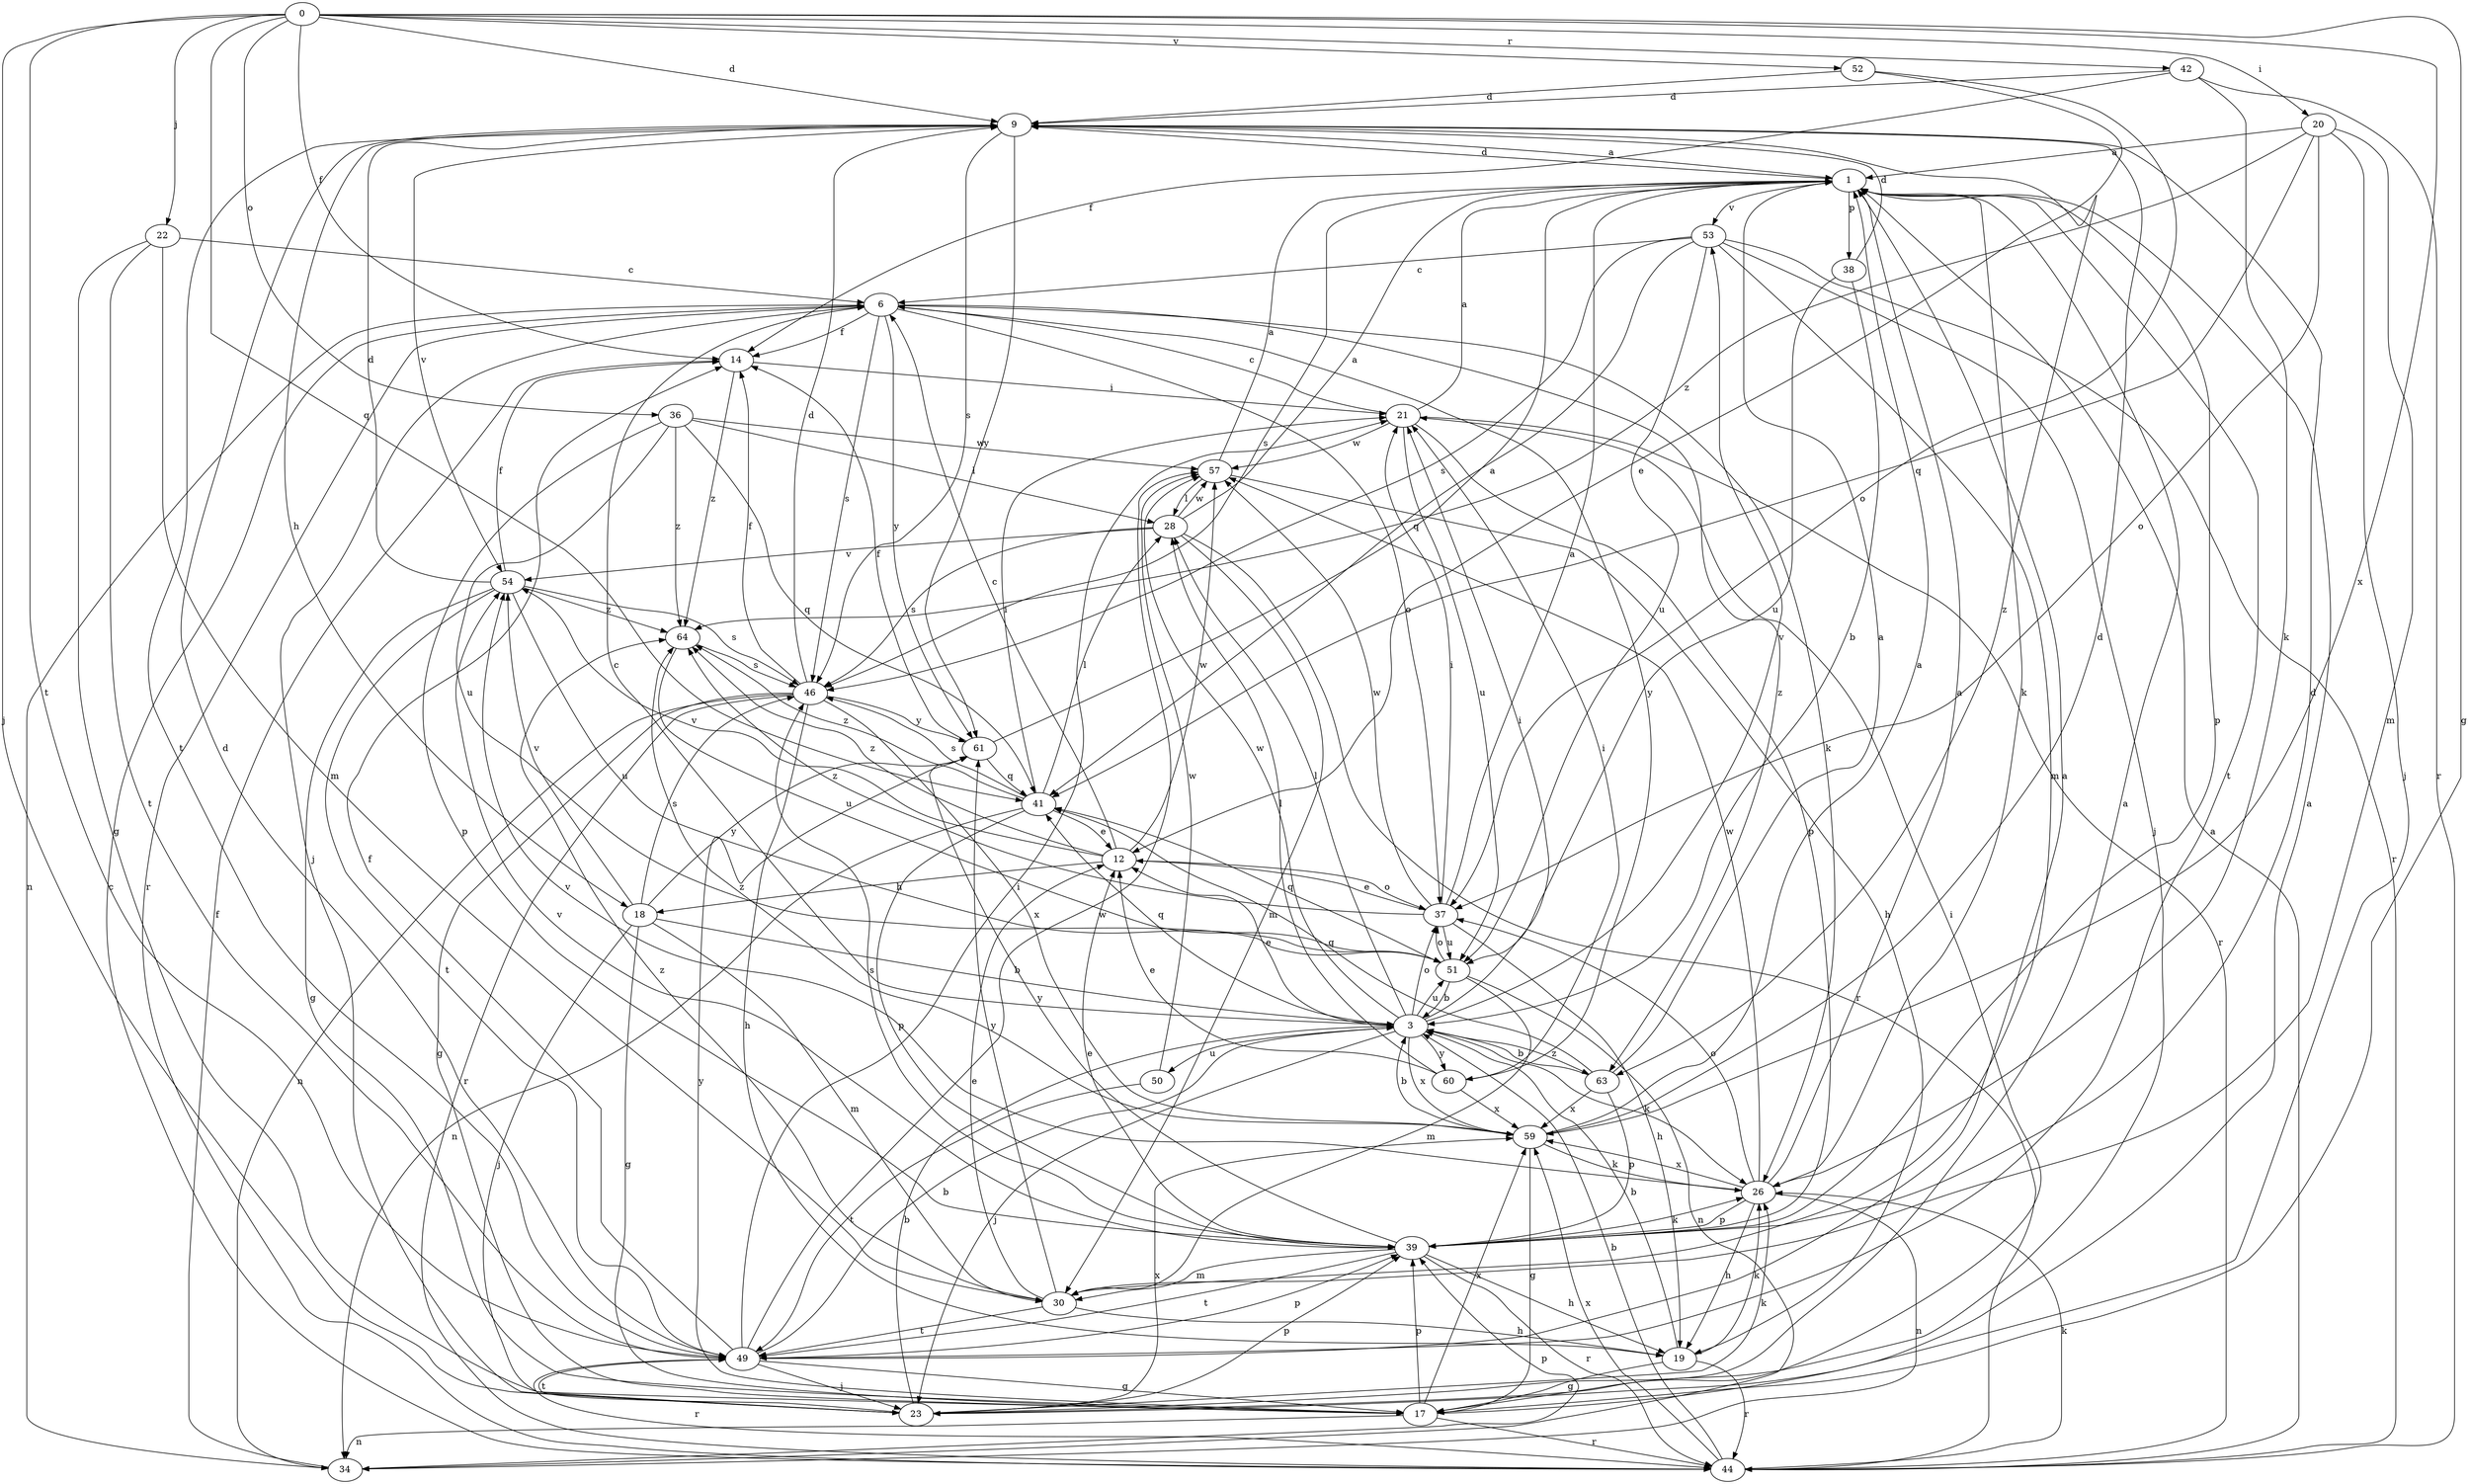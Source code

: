 strict digraph  {
0;
1;
3;
6;
9;
12;
14;
17;
18;
19;
20;
21;
22;
23;
26;
28;
30;
34;
36;
37;
38;
39;
41;
42;
44;
46;
49;
50;
51;
52;
53;
54;
57;
59;
60;
61;
63;
64;
0 -> 9  [label=d];
0 -> 14  [label=f];
0 -> 17  [label=g];
0 -> 20  [label=i];
0 -> 22  [label=j];
0 -> 23  [label=j];
0 -> 36  [label=o];
0 -> 41  [label=q];
0 -> 42  [label=r];
0 -> 49  [label=t];
0 -> 52  [label=v];
0 -> 59  [label=x];
1 -> 9  [label=d];
1 -> 26  [label=k];
1 -> 38  [label=p];
1 -> 39  [label=p];
1 -> 46  [label=s];
1 -> 49  [label=t];
1 -> 53  [label=v];
3 -> 6  [label=c];
3 -> 12  [label=e];
3 -> 21  [label=i];
3 -> 23  [label=j];
3 -> 26  [label=k];
3 -> 28  [label=l];
3 -> 37  [label=o];
3 -> 41  [label=q];
3 -> 50  [label=u];
3 -> 51  [label=u];
3 -> 53  [label=v];
3 -> 57  [label=w];
3 -> 59  [label=x];
3 -> 60  [label=y];
3 -> 63  [label=z];
6 -> 14  [label=f];
6 -> 23  [label=j];
6 -> 26  [label=k];
6 -> 34  [label=n];
6 -> 37  [label=o];
6 -> 44  [label=r];
6 -> 46  [label=s];
6 -> 60  [label=y];
6 -> 61  [label=y];
6 -> 63  [label=z];
9 -> 1  [label=a];
9 -> 18  [label=h];
9 -> 46  [label=s];
9 -> 49  [label=t];
9 -> 54  [label=v];
9 -> 61  [label=y];
9 -> 63  [label=z];
12 -> 6  [label=c];
12 -> 18  [label=h];
12 -> 37  [label=o];
12 -> 54  [label=v];
12 -> 57  [label=w];
12 -> 64  [label=z];
14 -> 21  [label=i];
14 -> 64  [label=z];
17 -> 1  [label=a];
17 -> 21  [label=i];
17 -> 34  [label=n];
17 -> 39  [label=p];
17 -> 44  [label=r];
17 -> 59  [label=x];
17 -> 61  [label=y];
18 -> 3  [label=b];
18 -> 17  [label=g];
18 -> 23  [label=j];
18 -> 30  [label=m];
18 -> 46  [label=s];
18 -> 54  [label=v];
18 -> 61  [label=y];
19 -> 3  [label=b];
19 -> 17  [label=g];
19 -> 26  [label=k];
19 -> 44  [label=r];
20 -> 1  [label=a];
20 -> 23  [label=j];
20 -> 30  [label=m];
20 -> 37  [label=o];
20 -> 41  [label=q];
20 -> 64  [label=z];
21 -> 1  [label=a];
21 -> 6  [label=c];
21 -> 39  [label=p];
21 -> 44  [label=r];
21 -> 51  [label=u];
21 -> 57  [label=w];
22 -> 6  [label=c];
22 -> 17  [label=g];
22 -> 30  [label=m];
22 -> 49  [label=t];
23 -> 1  [label=a];
23 -> 3  [label=b];
23 -> 26  [label=k];
23 -> 39  [label=p];
23 -> 49  [label=t];
23 -> 59  [label=x];
26 -> 1  [label=a];
26 -> 19  [label=h];
26 -> 34  [label=n];
26 -> 37  [label=o];
26 -> 39  [label=p];
26 -> 54  [label=v];
26 -> 57  [label=w];
26 -> 59  [label=x];
28 -> 1  [label=a];
28 -> 30  [label=m];
28 -> 44  [label=r];
28 -> 46  [label=s];
28 -> 54  [label=v];
28 -> 57  [label=w];
30 -> 12  [label=e];
30 -> 19  [label=h];
30 -> 49  [label=t];
30 -> 61  [label=y];
30 -> 64  [label=z];
34 -> 14  [label=f];
34 -> 39  [label=p];
36 -> 28  [label=l];
36 -> 39  [label=p];
36 -> 41  [label=q];
36 -> 51  [label=u];
36 -> 57  [label=w];
36 -> 64  [label=z];
37 -> 1  [label=a];
37 -> 12  [label=e];
37 -> 19  [label=h];
37 -> 21  [label=i];
37 -> 51  [label=u];
37 -> 57  [label=w];
37 -> 64  [label=z];
38 -> 3  [label=b];
38 -> 9  [label=d];
38 -> 51  [label=u];
39 -> 9  [label=d];
39 -> 12  [label=e];
39 -> 19  [label=h];
39 -> 26  [label=k];
39 -> 30  [label=m];
39 -> 44  [label=r];
39 -> 46  [label=s];
39 -> 49  [label=t];
39 -> 54  [label=v];
39 -> 61  [label=y];
41 -> 12  [label=e];
41 -> 21  [label=i];
41 -> 28  [label=l];
41 -> 34  [label=n];
41 -> 39  [label=p];
41 -> 46  [label=s];
41 -> 64  [label=z];
42 -> 9  [label=d];
42 -> 14  [label=f];
42 -> 26  [label=k];
42 -> 44  [label=r];
44 -> 1  [label=a];
44 -> 3  [label=b];
44 -> 6  [label=c];
44 -> 26  [label=k];
44 -> 59  [label=x];
46 -> 9  [label=d];
46 -> 14  [label=f];
46 -> 17  [label=g];
46 -> 19  [label=h];
46 -> 34  [label=n];
46 -> 44  [label=r];
46 -> 59  [label=x];
46 -> 61  [label=y];
49 -> 1  [label=a];
49 -> 3  [label=b];
49 -> 9  [label=d];
49 -> 14  [label=f];
49 -> 17  [label=g];
49 -> 21  [label=i];
49 -> 23  [label=j];
49 -> 39  [label=p];
49 -> 44  [label=r];
49 -> 57  [label=w];
50 -> 49  [label=t];
50 -> 57  [label=w];
51 -> 3  [label=b];
51 -> 30  [label=m];
51 -> 34  [label=n];
51 -> 37  [label=o];
51 -> 41  [label=q];
52 -> 9  [label=d];
52 -> 12  [label=e];
52 -> 37  [label=o];
53 -> 6  [label=c];
53 -> 23  [label=j];
53 -> 30  [label=m];
53 -> 41  [label=q];
53 -> 44  [label=r];
53 -> 46  [label=s];
53 -> 51  [label=u];
54 -> 9  [label=d];
54 -> 14  [label=f];
54 -> 17  [label=g];
54 -> 46  [label=s];
54 -> 49  [label=t];
54 -> 51  [label=u];
54 -> 64  [label=z];
57 -> 1  [label=a];
57 -> 19  [label=h];
57 -> 28  [label=l];
59 -> 1  [label=a];
59 -> 3  [label=b];
59 -> 9  [label=d];
59 -> 17  [label=g];
59 -> 26  [label=k];
59 -> 64  [label=z];
60 -> 12  [label=e];
60 -> 21  [label=i];
60 -> 28  [label=l];
60 -> 59  [label=x];
61 -> 1  [label=a];
61 -> 14  [label=f];
61 -> 41  [label=q];
63 -> 1  [label=a];
63 -> 3  [label=b];
63 -> 39  [label=p];
63 -> 41  [label=q];
63 -> 59  [label=x];
64 -> 46  [label=s];
64 -> 51  [label=u];
}
